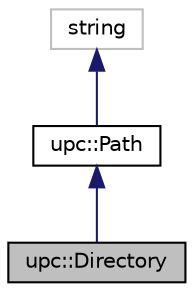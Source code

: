 digraph "upc::Directory"
{
  edge [fontname="Helvetica",fontsize="10",labelfontname="Helvetica",labelfontsize="10"];
  node [fontname="Helvetica",fontsize="10",shape=record];
  Node3 [label="upc::Directory",height=0.2,width=0.4,color="black", fillcolor="grey75", style="filled", fontcolor="black"];
  Node4 -> Node3 [dir="back",color="midnightblue",fontsize="10",style="solid"];
  Node4 [label="upc::Path",height=0.2,width=0.4,color="black", fillcolor="white", style="filled",URL="$classupc_1_1Path.html"];
  Node5 -> Node4 [dir="back",color="midnightblue",fontsize="10",style="solid"];
  Node5 [label="string",height=0.2,width=0.4,color="grey75", fillcolor="white", style="filled"];
}

